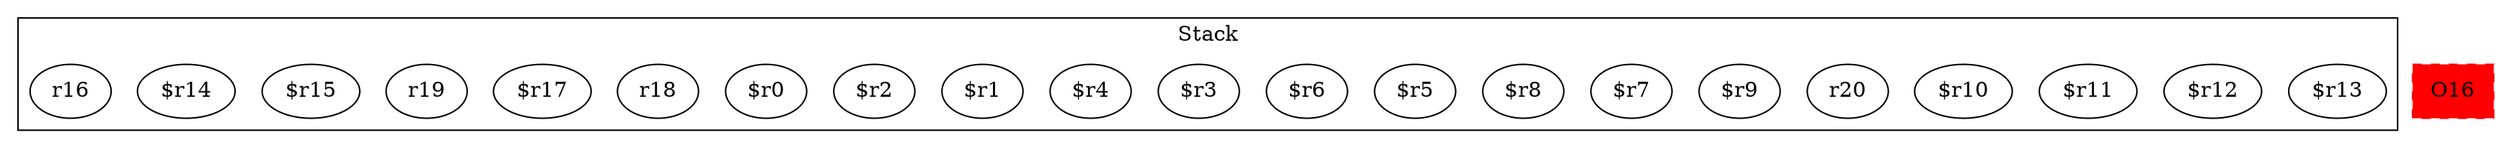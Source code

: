 digraph sample {
  rankDir="LR";
  subgraph cluster_0 {
    label="Stack"
    "$r13"; "$r12"; "$r11"; "$r10"; "r20"; "$r9"; "$r7"; "$r8"; "$r5"; "$r6"; "$r3"; "$r4"; "$r1"; "$r2"; "$r0"; "r18"; "$r17"; "r19"; "$r15"; "$r14"; "r16"; 
  }
  "$r13" -> { };
  "$r12" -> { };
  "$r11" -> { };
  "$r10" -> { };
  "r20" -> { };
  "$r9" -> { };
  "$r7" -> { };
  "$r8" -> { };
  "$r5" -> { };
  "$r6" -> { };
  "$r3" -> { };
  "$r4" -> { };
  "$r1" -> { };
  "$r2" -> { };
  "$r0" -> { };
  "r18" -> { };
  "$r17" -> { };
  "r19" -> { };
  "$r15" -> { };
  "$r14" -> { };
  "r16" -> { };
  O16[color="red", shape=box, style="filled,dashed"];
}
